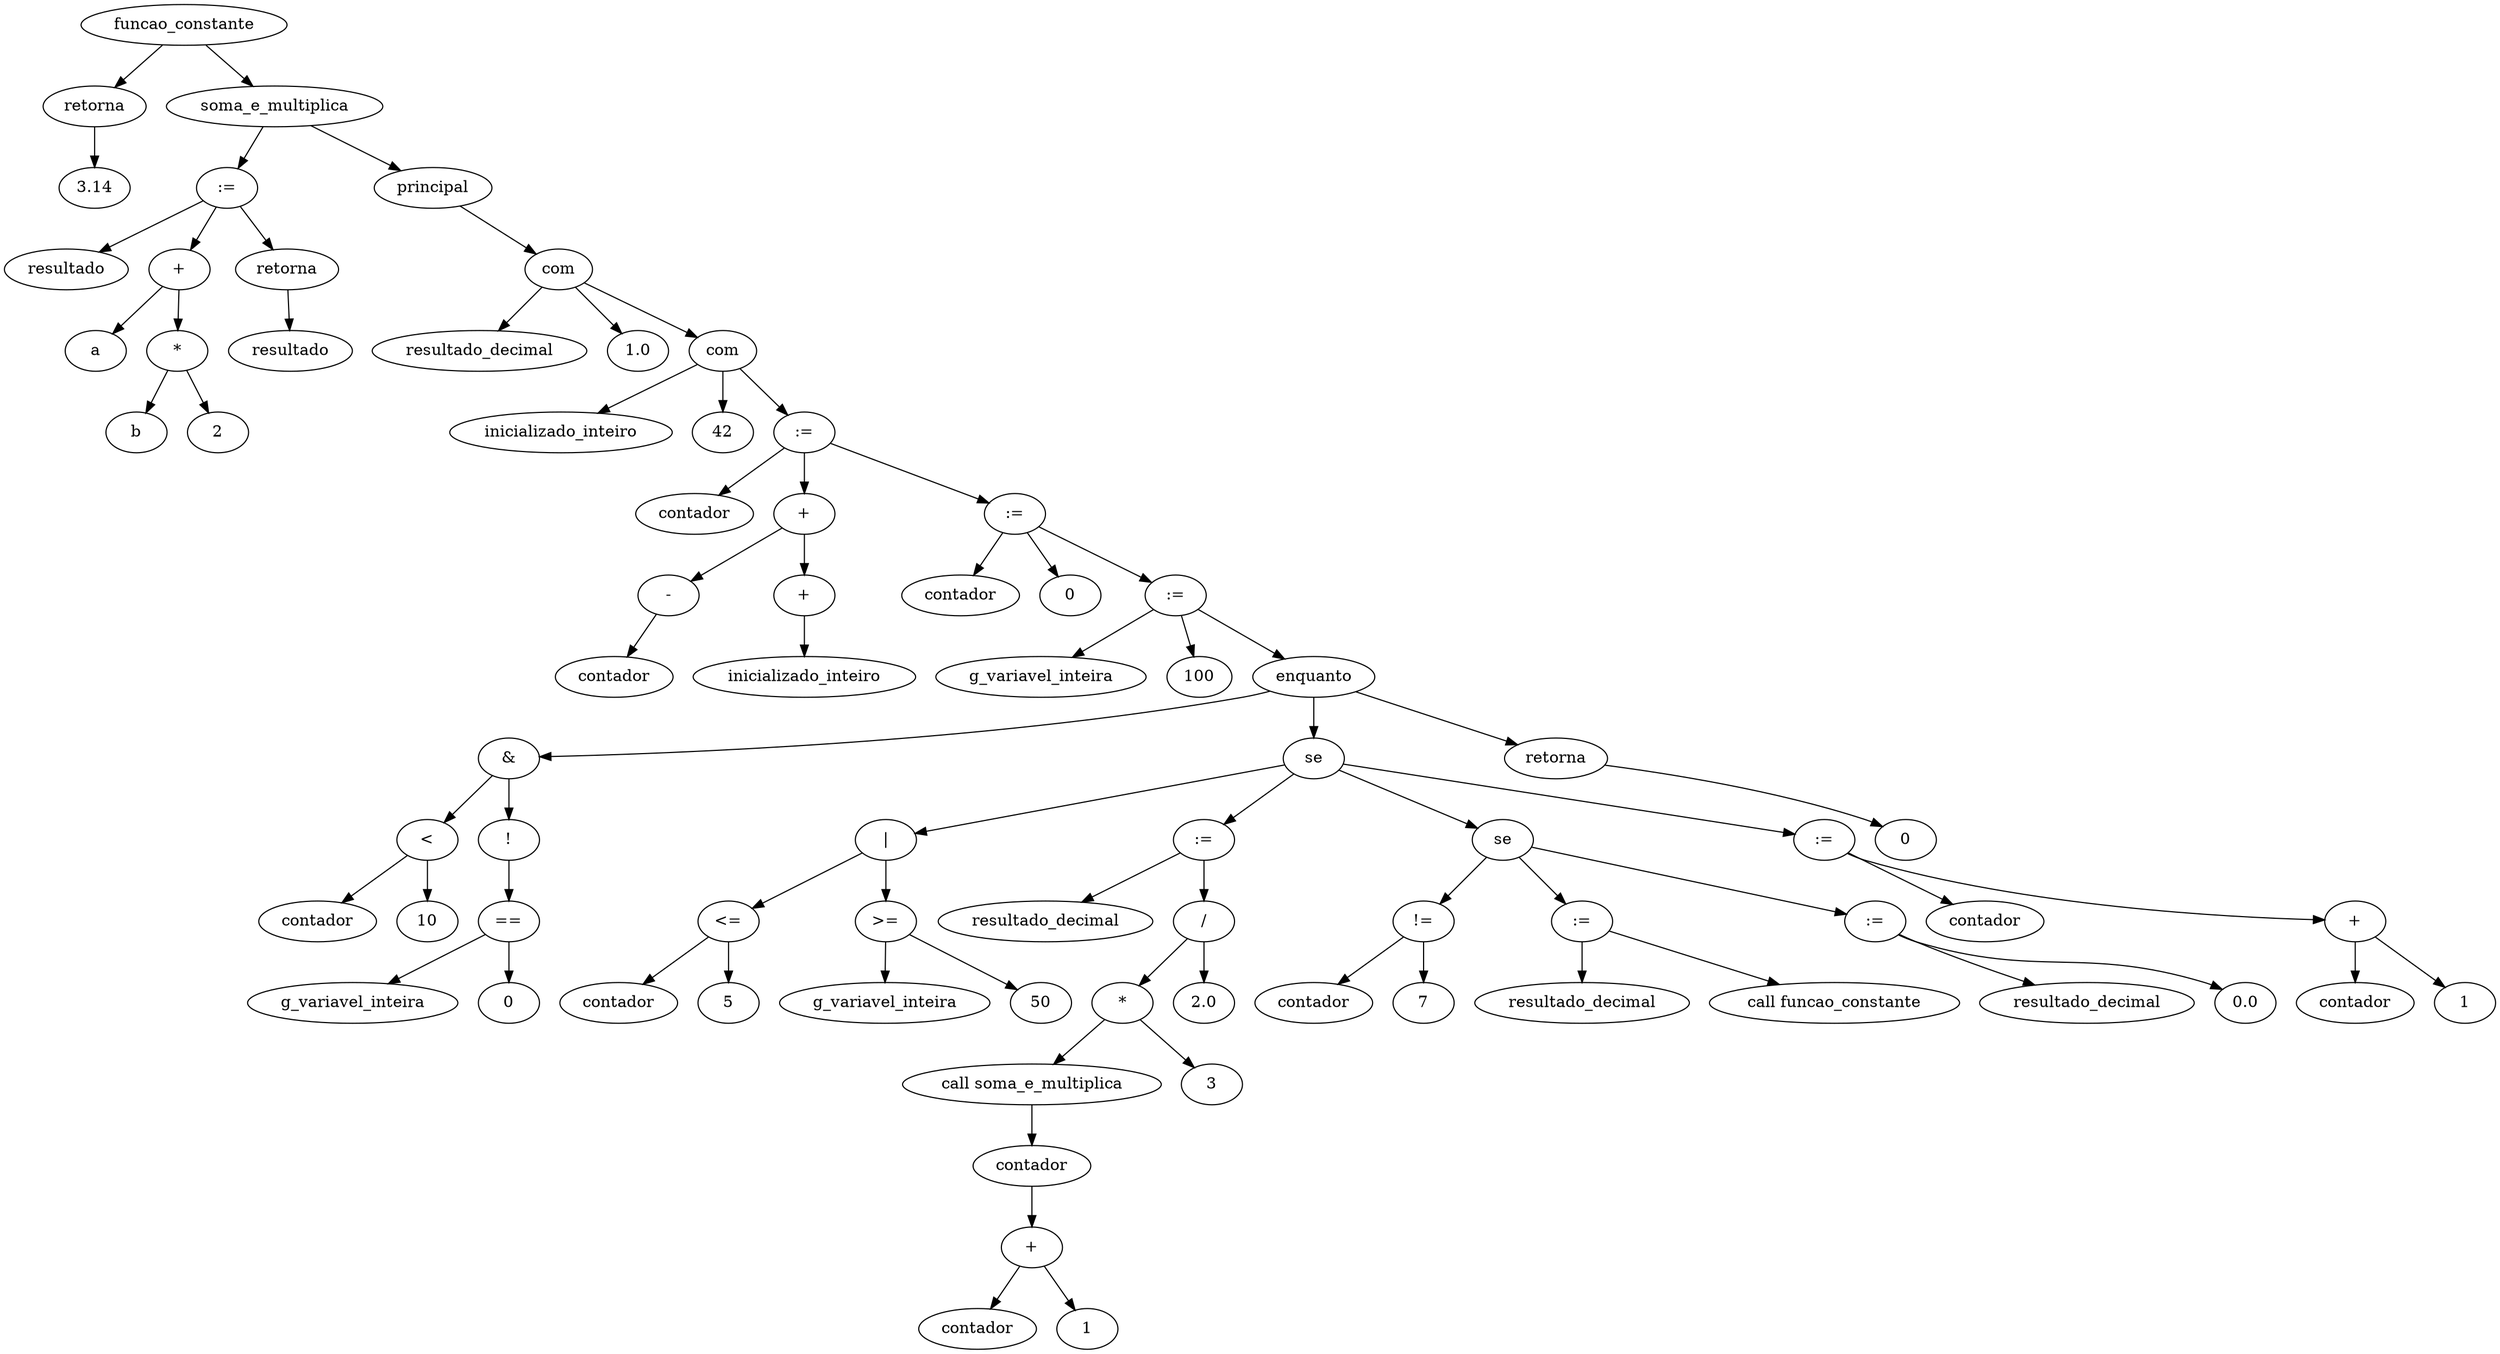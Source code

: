 digraph grafo {
  88167088652448 [ label="funcao_constante" ];
  88167088652448 -> 88167088652592;
  88167088652592 [ label="retorna" ];
  88167088652592 -> 88167088652544;
  88167088652544 [ label="3.14" ];
  88167088652448 -> 88167088652784;
  88167088652784 [ label="soma_e_multiplica" ];
  88167088652784 -> 88167088653120;
  88167088653120 [ label=":=" ];
  88167088653120 -> 88167088653168;
  88167088653168 [ label="resultado" ];
  88167088653120 -> 88167088653072;
  88167088653072 [ label="+" ];
  88167088653072 -> 88167088652880;
  88167088652880 [ label="a" ];
  88167088653072 -> 88167088653024;
  88167088653024 [ label="*" ];
  88167088653024 -> 88167088652928;
  88167088652928 [ label="b" ];
  88167088653024 -> 88167088652976;
  88167088652976 [ label="2" ];
  88167088653120 -> 88167088653264;
  88167088653264 [ label="retorna" ];
  88167088653264 -> 88167088653216;
  88167088653216 [ label="resultado" ];
  88167088652784 -> 88167088653360;
  88167088653360 [ label="principal" ];
  88167088653360 -> 88167088653504;
  88167088653504 [ label="com" ];
  88167088653504 -> 88167088653552;
  88167088653552 [ label="resultado_decimal" ];
  88167088653504 -> 88167088653456;
  88167088653456 [ label="1.0" ];
  88167088653504 -> 88167088653744;
  88167088653744 [ label="com" ];
  88167088653744 -> 88167088653792;
  88167088653792 [ label="inicializado_inteiro" ];
  88167088653744 -> 88167088653696;
  88167088653696 [ label="42" ];
  88167088653744 -> 88167088654224;
  88167088654224 [ label=":=" ];
  88167088654224 -> 88167088654272;
  88167088654272 [ label="contador" ];
  88167088654224 -> 88167088654176;
  88167088654176 [ label="+" ];
  88167088654176 -> 88167088653936;
  88167088653936 [ label="-" ];
  88167088653936 -> 88167088653888;
  88167088653888 [ label="contador" ];
  88167088654176 -> 88167088654128;
  88167088654128 [ label="+" ];
  88167088654128 -> 88167088654032;
  88167088654032 [ label="inicializado_inteiro" ];
  88167088654224 -> 88167088654416;
  88167088654416 [ label=":=" ];
  88167088654416 -> 88167088654464;
  88167088654464 [ label="contador" ];
  88167088654416 -> 88167088654320;
  88167088654320 [ label="0" ];
  88167088654416 -> 88167088654560;
  88167088654560 [ label=":=" ];
  88167088654560 -> 88167088654608;
  88167088654608 [ label="g_variavel_inteira" ];
  88167088654560 -> 88167088654512;
  88167088654512 [ label="100" ];
  88167088654560 -> 88167088657536;
  88167088657536 [ label="enquanto" ];
  88167088657536 -> 88167088655136;
  88167088655136 [ label="&" ];
  88167088655136 -> 88167088654800;
  88167088654800 [ label="<" ];
  88167088654800 -> 88167088654704;
  88167088654704 [ label="contador" ];
  88167088654800 -> 88167088654752;
  88167088654752 [ label="10" ];
  88167088655136 -> 88167088655088;
  88167088655088 [ label="!" ];
  88167088655088 -> 88167088655040;
  88167088655040 [ label="==" ];
  88167088655040 -> 88167088654896;
  88167088654896 [ label="g_variavel_inteira" ];
  88167088655040 -> 88167088654992;
  88167088654992 [ label="0" ];
  88167088657536 -> 88167088657152;
  88167088657152 [ label="se" ];
  88167088657152 -> 88167088655568;
  88167088655568 [ label="|" ];
  88167088655568 -> 88167088655280;
  88167088655280 [ label="<=" ];
  88167088655280 -> 88167088655184;
  88167088655184 [ label="contador" ];
  88167088655280 -> 88167088655232;
  88167088655232 [ label="5" ];
  88167088655568 -> 88167088655520;
  88167088655520 [ label=">=" ];
  88167088655520 -> 88167088655376;
  88167088655376 [ label="g_variavel_inteira" ];
  88167088655520 -> 88167088655472;
  88167088655472 [ label="50" ];
  88167088657152 -> 88167088656192;
  88167088656192 [ label=":=" ];
  88167088656192 -> 88167088656240;
  88167088656240 [ label="resultado_decimal" ];
  88167088656192 -> 88167088656144;
  88167088656144 [ label="/" ];
  88167088656144 -> 88167088656048;
  88167088656048 [ label="*" ];
  88167088656048 -> 88167088655904;
  88167088655904 [ label="call soma_e_multiplica" ];
  88167088655904 -> 88167088655712;
  88167088655712 [ label="contador" ];
  88167088655712 -> 88167088655856;
  88167088655856 [ label="+" ];
  88167088655856 -> 88167088655760;
  88167088655760 [ label="contador" ];
  88167088655856 -> 88167088655808;
  88167088655808 [ label="1" ];
  88167088656048 -> 88167088656000;
  88167088656000 [ label="3" ];
  88167088656144 -> 88167088656096;
  88167088656096 [ label="2.0" ];
  88167088657152 -> 88167088657056;
  88167088657056 [ label="se" ];
  88167088657056 -> 88167088656432;
  88167088656432 [ label="!=" ];
  88167088656432 -> 88167088656336;
  88167088656336 [ label="contador" ];
  88167088656432 -> 88167088656384;
  88167088656384 [ label="7" ];
  88167088657056 -> 88167088656672;
  88167088656672 [ label=":=" ];
  88167088656672 -> 88167088656720;
  88167088656720 [ label="resultado_decimal" ];
  88167088656672 -> 88167088656576;
  88167088656576 [ label="call funcao_constante" ];
  88167088657056 -> 88167088656912;
  88167088656912 [ label=":=" ];
  88167088656912 -> 88167088656960;
  88167088656960 [ label="resultado_decimal" ];
  88167088656912 -> 88167088656864;
  88167088656864 [ label="0.0" ];
  88167088657152 -> 88167088657392;
  88167088657392 [ label=":=" ];
  88167088657392 -> 88167088657440;
  88167088657440 [ label="contador" ];
  88167088657392 -> 88167088657344;
  88167088657344 [ label="+" ];
  88167088657344 -> 88167088657248;
  88167088657248 [ label="contador" ];
  88167088657344 -> 88167088657296;
  88167088657296 [ label="1" ];
  88167088657536 -> 88167088657632;
  88167088657632 [ label="retorna" ];
  88167088657632 -> 88167088657584;
  88167088657584 [ label="0" ];
}
